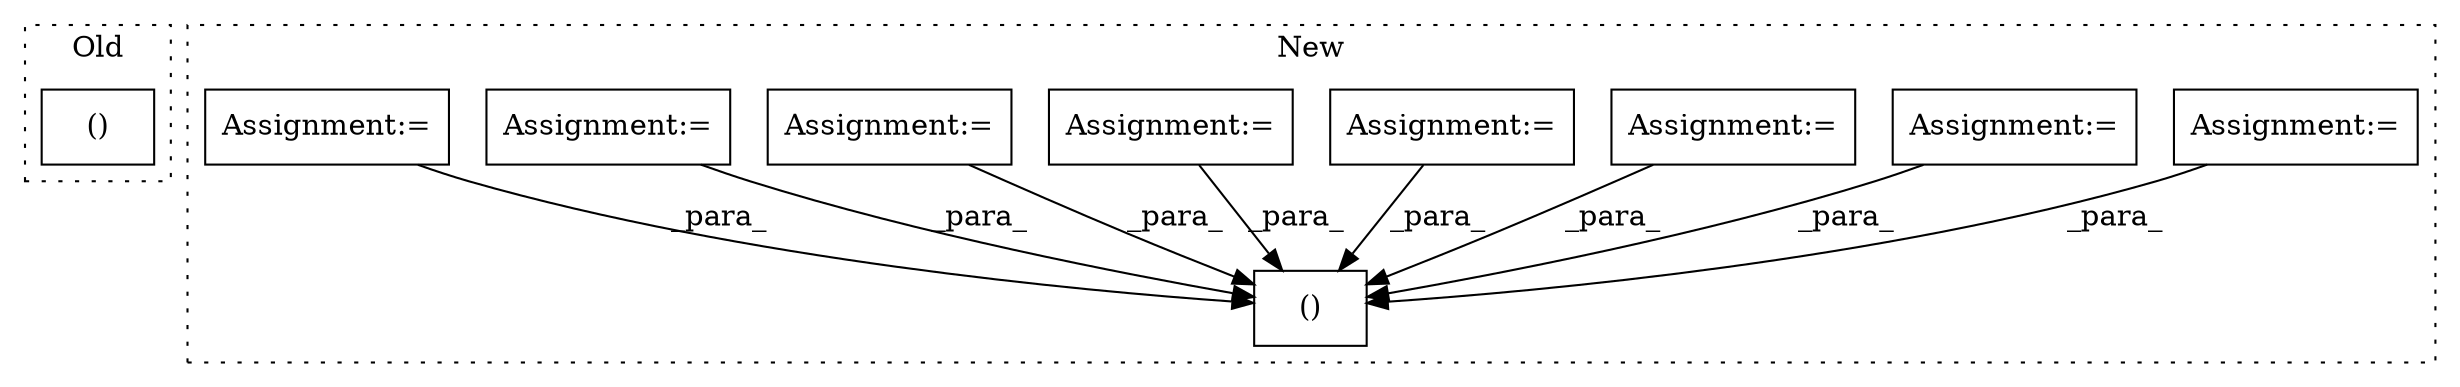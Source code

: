 digraph G {
subgraph cluster0 {
1 [label="()" a="106" s="14167" l="37" shape="box"];
label = "Old";
style="dotted";
}
subgraph cluster1 {
2 [label="()" a="106" s="14516" l="67" shape="box"];
3 [label="Assignment:=" a="7" s="14397" l="1" shape="box"];
4 [label="Assignment:=" a="7" s="14370" l="1" shape="box"];
5 [label="Assignment:=" a="7" s="14227" l="1" shape="box"];
6 [label="Assignment:=" a="7" s="14184" l="1" shape="box"];
7 [label="Assignment:=" a="7" s="14157" l="1" shape="box"];
8 [label="Assignment:=" a="7" s="14462" l="1" shape="box"];
9 [label="Assignment:=" a="7" s="14440" l="1" shape="box"];
10 [label="Assignment:=" a="7" s="14249" l="1" shape="box"];
label = "New";
style="dotted";
}
3 -> 2 [label="_para_"];
4 -> 2 [label="_para_"];
5 -> 2 [label="_para_"];
6 -> 2 [label="_para_"];
7 -> 2 [label="_para_"];
8 -> 2 [label="_para_"];
9 -> 2 [label="_para_"];
10 -> 2 [label="_para_"];
}